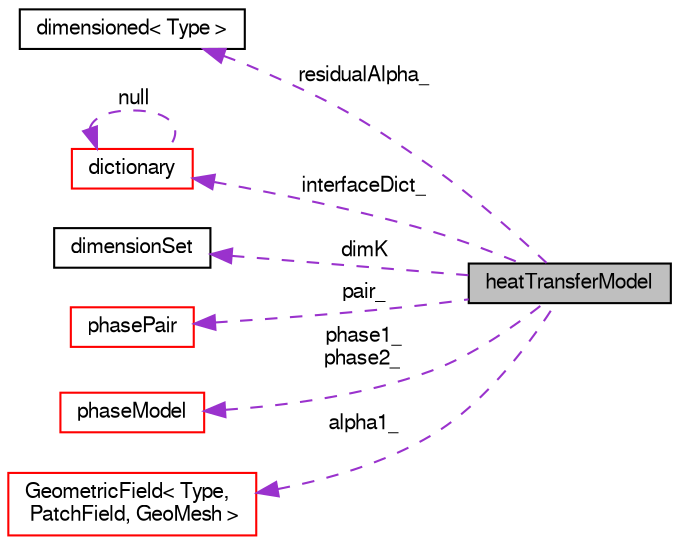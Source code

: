 digraph "heatTransferModel"
{
  bgcolor="transparent";
  edge [fontname="FreeSans",fontsize="10",labelfontname="FreeSans",labelfontsize="10"];
  node [fontname="FreeSans",fontsize="10",shape=record];
  rankdir="LR";
  Node2 [label="heatTransferModel",height=0.2,width=0.4,color="black", fillcolor="grey75", style="filled", fontcolor="black"];
  Node3 -> Node2 [dir="back",color="darkorchid3",fontsize="10",style="dashed",label=" residualAlpha_" ,fontname="FreeSans"];
  Node3 [label="dimensioned\< Type \>",height=0.2,width=0.4,color="black",URL="$a26366.html",tooltip="Generic dimensioned Type class. "];
  Node4 -> Node2 [dir="back",color="darkorchid3",fontsize="10",style="dashed",label=" interfaceDict_" ,fontname="FreeSans"];
  Node4 [label="dictionary",height=0.2,width=0.4,color="red",URL="$a26014.html",tooltip="A list of keyword definitions, which are a keyword followed by any number of values (e..."];
  Node4 -> Node4 [dir="back",color="darkorchid3",fontsize="10",style="dashed",label=" null" ,fontname="FreeSans"];
  Node17 -> Node2 [dir="back",color="darkorchid3",fontsize="10",style="dashed",label=" dimK" ,fontname="FreeSans"];
  Node17 [label="dimensionSet",height=0.2,width=0.4,color="black",URL="$a26370.html",tooltip="Dimension set for the base types. "];
  Node18 -> Node2 [dir="back",color="darkorchid3",fontsize="10",style="dashed",label=" pair_" ,fontname="FreeSans"];
  Node18 [label="phasePair",height=0.2,width=0.4,color="red",URL="$a32374.html"];
  Node25 -> Node2 [dir="back",color="darkorchid3",fontsize="10",style="dashed",label=" phase1_\nphase2_" ,fontname="FreeSans"];
  Node25 [label="phaseModel",height=0.2,width=0.4,color="red",URL="$a31934.html",tooltip="Single incompressible phase derived from the phase-fraction. Used as part of the multiPhaseMixture fo..."];
  Node42 -> Node2 [dir="back",color="darkorchid3",fontsize="10",style="dashed",label=" alpha1_" ,fontname="FreeSans"];
  Node42 [label="GeometricField\< Type,\l PatchField, GeoMesh \>",height=0.2,width=0.4,color="red",URL="$a22434.html",tooltip="Generic GeometricField class. "];
}
